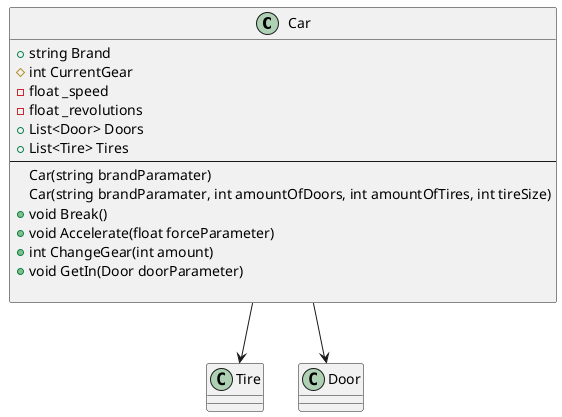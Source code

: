 @startuml

class Car{
    + string Brand
    # int CurrentGear
    - float _speed
    - float _revolutions
    + List<Door> Doors
    + List<Tire> Tires
    ---
    Car(string brandParamater)
    Car(string brandParamater, int amountOfDoors, int amountOfTires, int tireSize)
    + void Break()
    + void Accelerate(float forceParameter)
    + int ChangeGear(int amount)
    + void GetIn(Door doorParameter)

}

class Tire{

}

class Door{

}

Car --> Tire
Car --> Door 

@enduml
